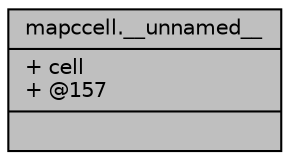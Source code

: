digraph "mapccell.__unnamed__"
{
 // INTERACTIVE_SVG=YES
  bgcolor="transparent";
  edge [fontname="Helvetica",fontsize="10",labelfontname="Helvetica",labelfontsize="10"];
  node [fontname="Helvetica",fontsize="10",shape=record];
  Node286 [label="{mapccell.__unnamed__\n|+ cell\l+ @157\l|}",height=0.2,width=0.4,color="black", fillcolor="grey75", style="filled", fontcolor="black"];
}
